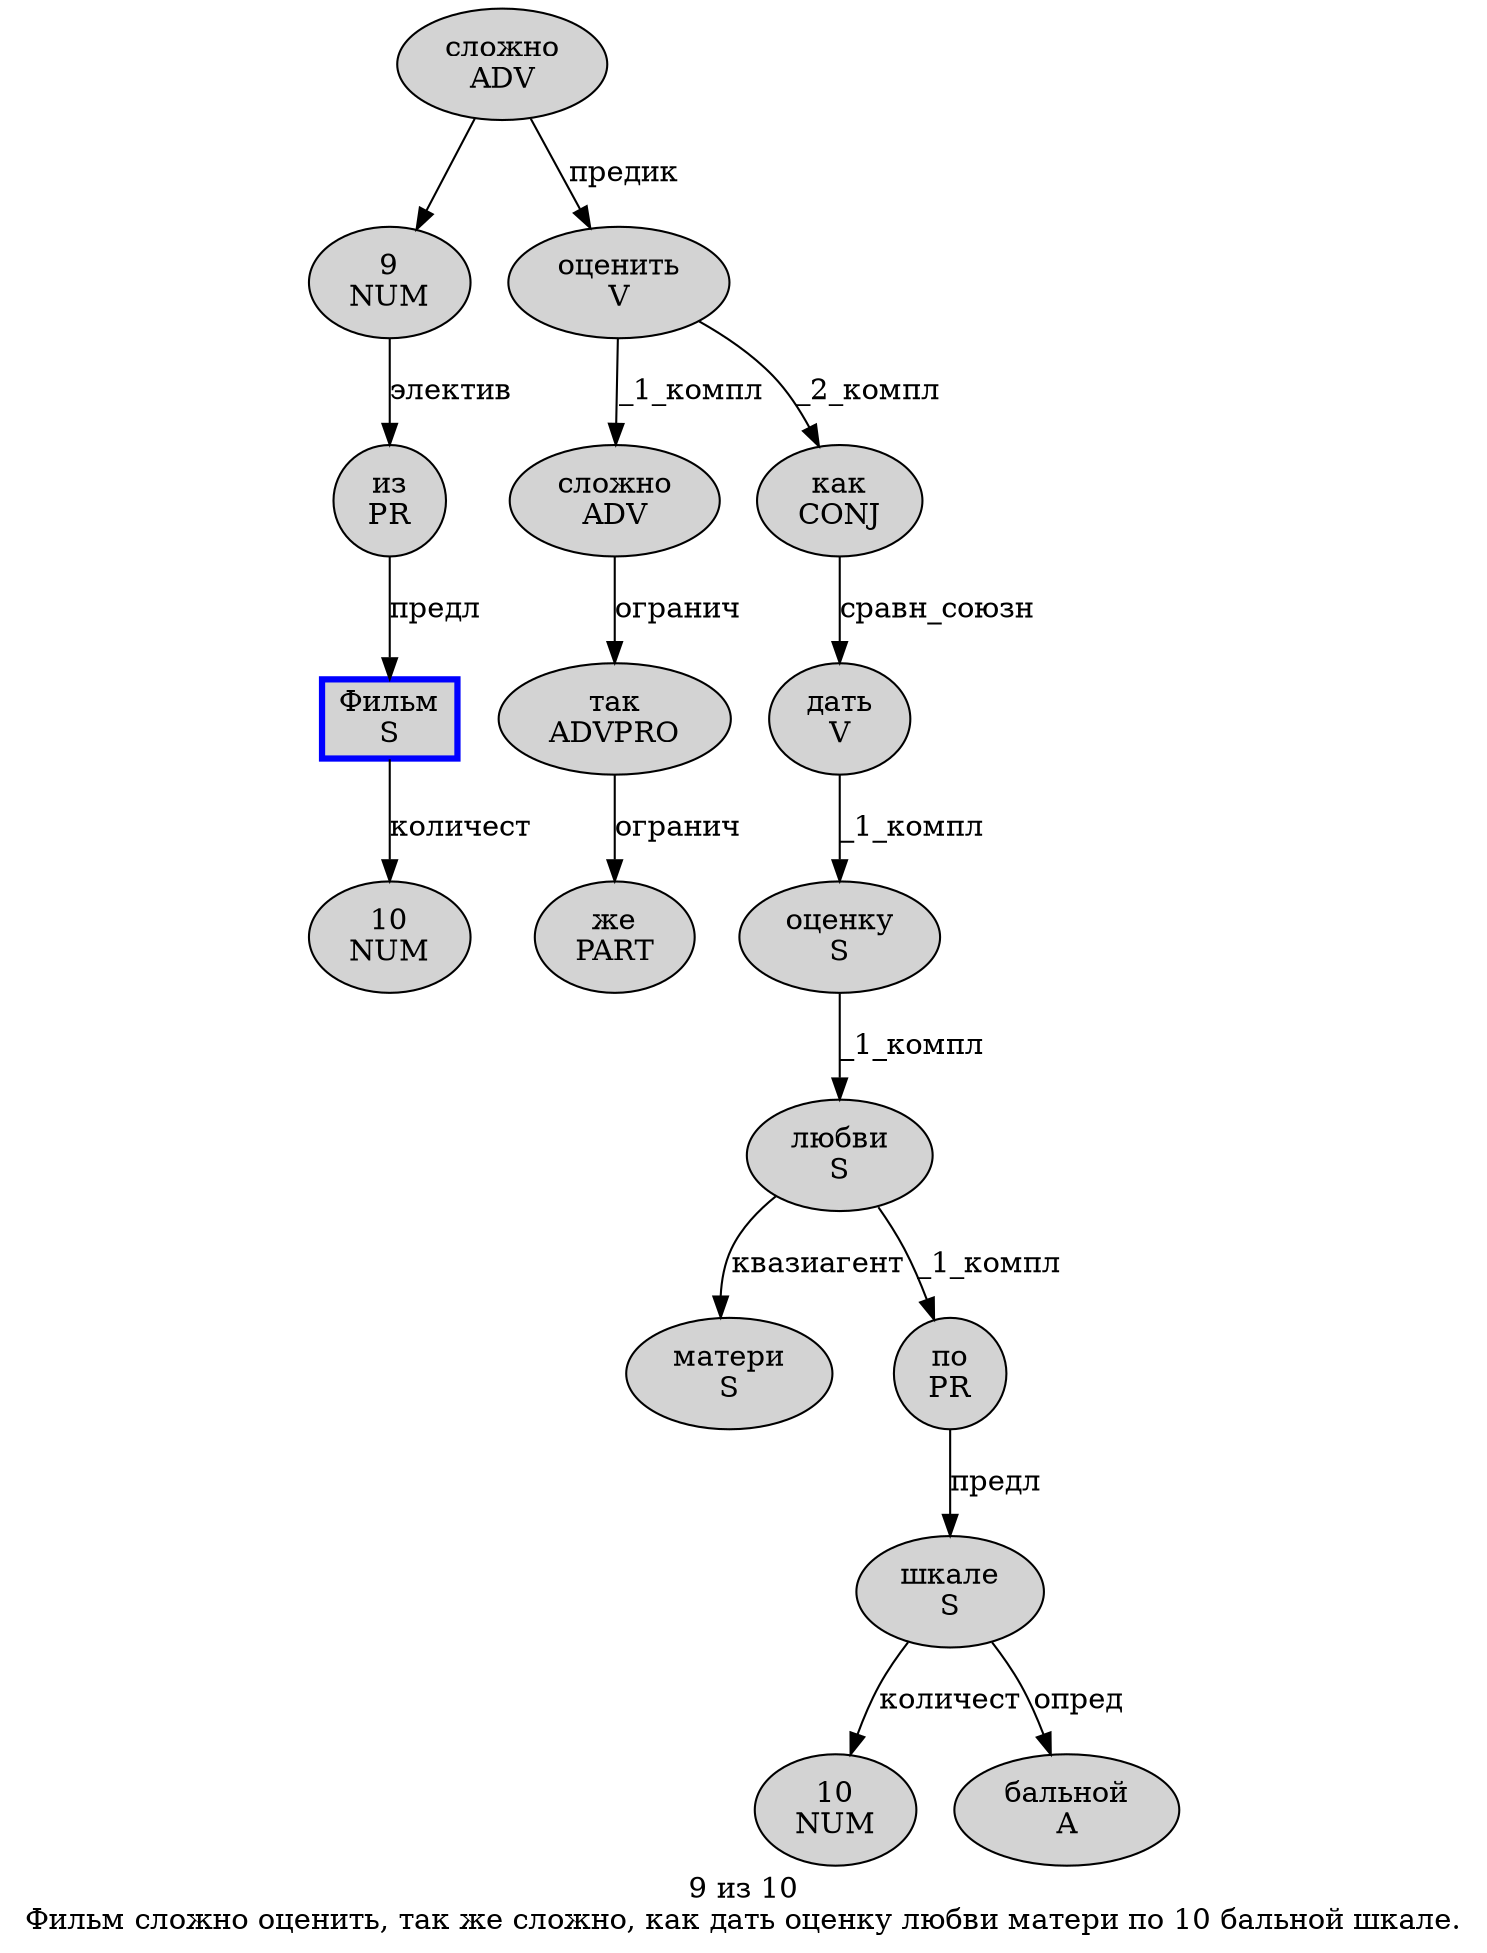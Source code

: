 digraph SENTENCE_1279 {
	graph [label="9 из 10
Фильм сложно оценить, так же сложно, как дать оценку любви матери по 10 бальной шкале."]
	node [style=filled]
		0 [label="9
NUM" color="" fillcolor=lightgray penwidth=1 shape=ellipse]
		1 [label="из
PR" color="" fillcolor=lightgray penwidth=1 shape=ellipse]
		2 [label="10
NUM" color="" fillcolor=lightgray penwidth=1 shape=ellipse]
		3 [label="Фильм
S" color=blue fillcolor=lightgray penwidth=3 shape=box]
		4 [label="сложно
ADV" color="" fillcolor=lightgray penwidth=1 shape=ellipse]
		5 [label="оценить
V" color="" fillcolor=lightgray penwidth=1 shape=ellipse]
		7 [label="так
ADVPRO" color="" fillcolor=lightgray penwidth=1 shape=ellipse]
		8 [label="же
PART" color="" fillcolor=lightgray penwidth=1 shape=ellipse]
		9 [label="сложно
ADV" color="" fillcolor=lightgray penwidth=1 shape=ellipse]
		11 [label="как
CONJ" color="" fillcolor=lightgray penwidth=1 shape=ellipse]
		12 [label="дать
V" color="" fillcolor=lightgray penwidth=1 shape=ellipse]
		13 [label="оценку
S" color="" fillcolor=lightgray penwidth=1 shape=ellipse]
		14 [label="любви
S" color="" fillcolor=lightgray penwidth=1 shape=ellipse]
		15 [label="матери
S" color="" fillcolor=lightgray penwidth=1 shape=ellipse]
		16 [label="по
PR" color="" fillcolor=lightgray penwidth=1 shape=ellipse]
		17 [label="10
NUM" color="" fillcolor=lightgray penwidth=1 shape=ellipse]
		18 [label="бальной
A" color="" fillcolor=lightgray penwidth=1 shape=ellipse]
		19 [label="шкале
S" color="" fillcolor=lightgray penwidth=1 shape=ellipse]
			13 -> 14 [label="_1_компл"]
			16 -> 19 [label="предл"]
			12 -> 13 [label="_1_компл"]
			3 -> 2 [label="количест"]
			11 -> 12 [label="сравн_союзн"]
			0 -> 1 [label="электив"]
			7 -> 8 [label="огранич"]
			4 -> 0
			4 -> 5 [label="предик"]
			14 -> 15 [label="квазиагент"]
			14 -> 16 [label="_1_компл"]
			9 -> 7 [label="огранич"]
			1 -> 3 [label="предл"]
			19 -> 17 [label="количест"]
			19 -> 18 [label="опред"]
			5 -> 9 [label="_1_компл"]
			5 -> 11 [label="_2_компл"]
}